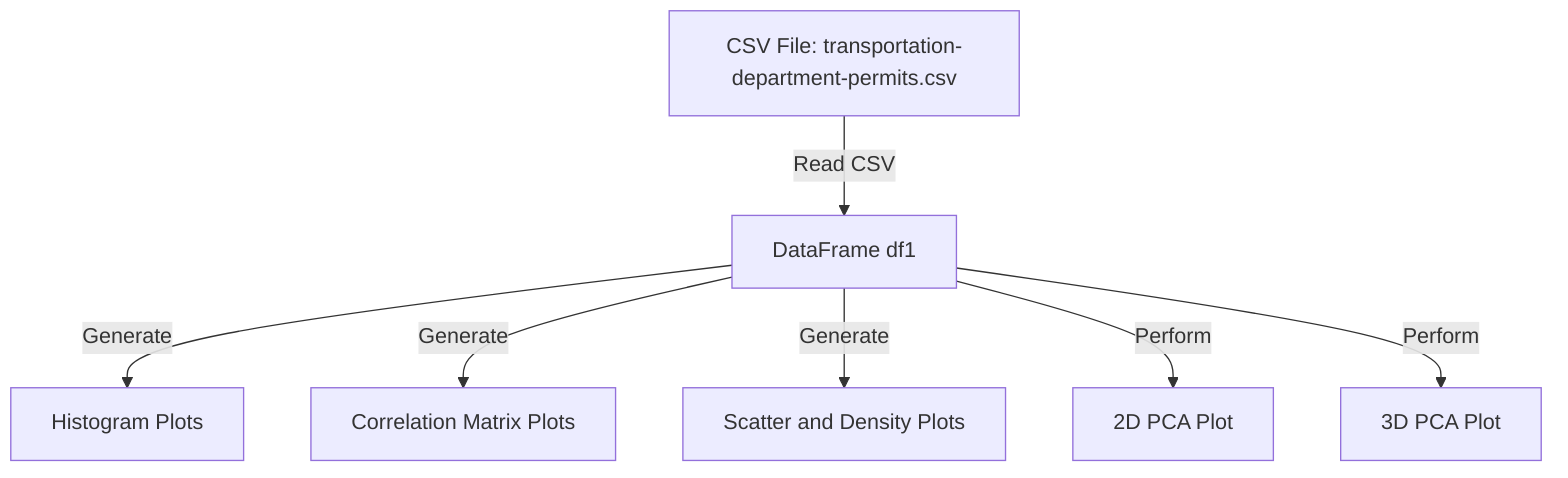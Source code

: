 flowchart TD
    %% Data Source Node
    A["CSV File: transportation-department-permits.csv"]
    %% DataFrame Node
    B["DataFrame df1"]
    %% Plotting Nodes
    C["Histogram Plots"]
    D["Correlation Matrix Plots"]
    E["Scatter and Density Plots"]
    F12["2D PCA Plot"]
    F13["3D PCA Plot"]

    %% Connections
    A -->|Read CSV| B
    B -->|Generate| C
    B -->|Generate| D
    B -->|Generate| E
    B -->|Perform| F12
    B -->|Perform| F13

%% Node Details
%% A: Represents the source CSV file used for data input
%% B: The DataFrame df1 is created from the CSV file and used for multiple analyses
%% C: Histograms are generated from the data in df1
%% D: Correlation matrices are plotted using the data in df1
%% E: Scatter and density plots are created from the data in df1
%% F12: A 2D PCA plot is generated from df1 data
%% F13: A 3D PCA plot is generated from df1 data